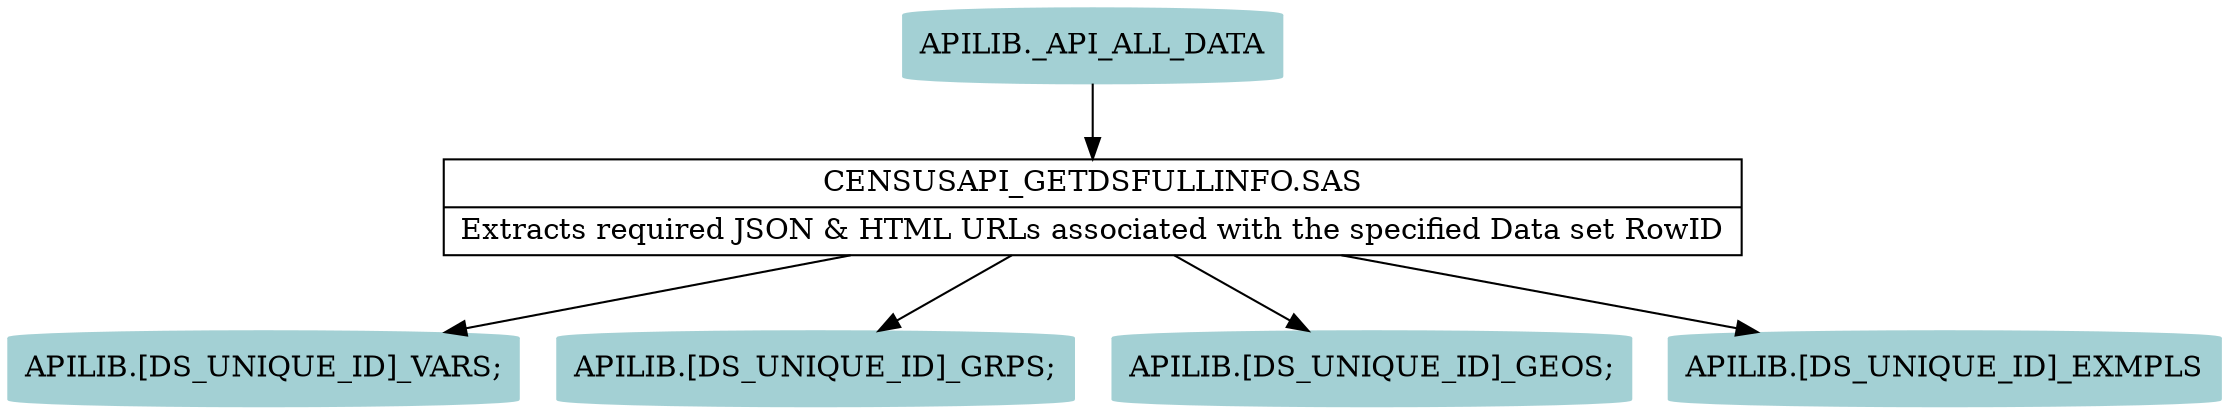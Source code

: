 digraph sasjsdoc{
n0 [ label="APILIB._API_ALL_DATA"  shape="cylinder" style="filled" color="#A3D0D4"]
n1 [ label="APILIB.[DS_UNIQUE_ID]_VARS;"  shape="cylinder" style="filled" color="#A3D0D4"]
n2 [ label="APILIB.[DS_UNIQUE_ID]_GRPS;"  shape="cylinder" style="filled" color="#A3D0D4"]
n3 [ label="APILIB.[DS_UNIQUE_ID]_GEOS;"  shape="cylinder" style="filled" color="#A3D0D4"]
n4 [ label="APILIB.[DS_UNIQUE_ID]_EXMPLS"  shape="cylinder" style="filled" color="#A3D0D4"]
n5 [ shape="record" label="{CENSUSAPI_GETDSFULLINFO.SAS | Extracts required JSON & HTML URLs associated with the specified Data set RowID}" href="censusapi__getdsfullinfo_8sas_source.html" ]
n0 -> {n5}
n5 -> {n1 n2 n3 n4}
}